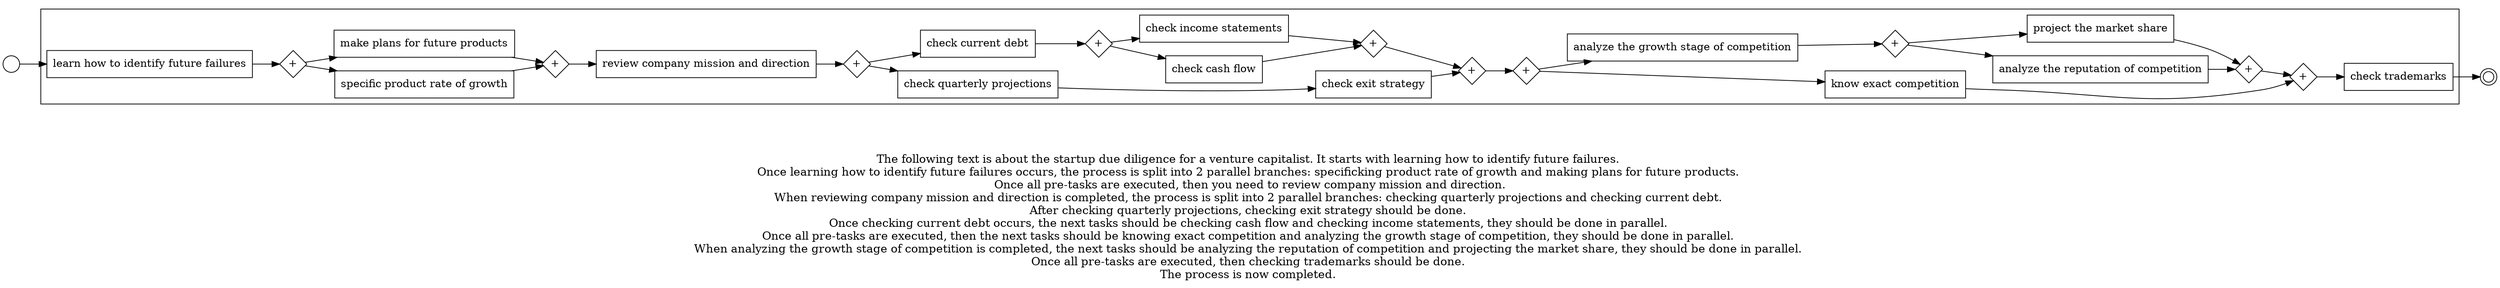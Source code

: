 digraph startup_due_diligence_for_a_venture_capitalist_178 {
	graph [rankdir=LR]
	START_NODE [label="" shape=circle width=0.3]
	subgraph CLUSTER_0 {
		"learn how to identify future failures" [shape=box]
		"AND_SPLIT--2. Filter out the terrible products_UXZT" [label="+" fixedsize=true shape=diamond width=0.5]
		"learn how to identify future failures" -> "AND_SPLIT--2. Filter out the terrible products_UXZT"
		"specific product rate of growth" [shape=box]
		"AND_SPLIT--2. Filter out the terrible products_UXZT" -> "specific product rate of growth"
		"make plans for future products" [shape=box]
		"AND_SPLIT--2. Filter out the terrible products_UXZT" -> "make plans for future products"
		"AND_JOIN--2. Filter out the terrible products_UXZT" [label="+" fixedsize=true shape=diamond width=0.5]
		"specific product rate of growth" -> "AND_JOIN--2. Filter out the terrible products_UXZT"
		"make plans for future products" -> "AND_JOIN--2. Filter out the terrible products_UXZT"
		"review company mission and direction" [shape=box]
		"AND_JOIN--2. Filter out the terrible products_UXZT" -> "review company mission and direction"
		"AND_SPLIT--4. Evaluate Financial Viability_L5VZ" [label="+" fixedsize=true shape=diamond width=0.5]
		"review company mission and direction" -> "AND_SPLIT--4. Evaluate Financial Viability_L5VZ"
		"check quarterly projections" [shape=box]
		"AND_SPLIT--4. Evaluate Financial Viability_L5VZ" -> "check quarterly projections"
		"check current debt" [shape=box]
		"AND_SPLIT--4. Evaluate Financial Viability_L5VZ" -> "check current debt"
		"check exit strategy" [shape=box]
		"check quarterly projections" -> "check exit strategy"
		"AND_SPLIT--4. Evaluate Financial Viability_P8HN" [label="+" fixedsize=true shape=diamond width=0.5]
		"check current debt" -> "AND_SPLIT--4. Evaluate Financial Viability_P8HN"
		"check cash flow" [shape=box]
		"AND_SPLIT--4. Evaluate Financial Viability_P8HN" -> "check cash flow"
		"check income statements" [shape=box]
		"AND_SPLIT--4. Evaluate Financial Viability_P8HN" -> "check income statements"
		"AND_JOIN--4. Evaluate Financial Viability_P8HN" [label="+" fixedsize=true shape=diamond width=0.5]
		"check cash flow" -> "AND_JOIN--4. Evaluate Financial Viability_P8HN"
		"check income statements" -> "AND_JOIN--4. Evaluate Financial Viability_P8HN"
		"AND_JOIN--4. Evaluate Financial Viability_L5VZ" [label="+" fixedsize=true shape=diamond width=0.5]
		"check exit strategy" -> "AND_JOIN--4. Evaluate Financial Viability_L5VZ"
		"AND_JOIN--4. Evaluate Financial Viability_P8HN" -> "AND_JOIN--4. Evaluate Financial Viability_L5VZ"
		"AND_SPLIT--5. Evaluate the Competition_FK4D" [label="+" fixedsize=true shape=diamond width=0.5]
		"AND_JOIN--4. Evaluate Financial Viability_L5VZ" -> "AND_SPLIT--5. Evaluate the Competition_FK4D"
		"know exact competition" [shape=box]
		"AND_SPLIT--5. Evaluate the Competition_FK4D" -> "know exact competition"
		"analyze the growth stage of competition" [shape=box]
		"AND_SPLIT--5. Evaluate the Competition_FK4D" -> "analyze the growth stage of competition"
		"AND_SPLIT--5. Evaluate the Competition_3IZG" [label="+" fixedsize=true shape=diamond width=0.5]
		"analyze the growth stage of competition" -> "AND_SPLIT--5. Evaluate the Competition_3IZG"
		"analyze the reputation of competition" [shape=box]
		"AND_SPLIT--5. Evaluate the Competition_3IZG" -> "analyze the reputation of competition"
		"project the market share" [shape=box]
		"AND_SPLIT--5. Evaluate the Competition_3IZG" -> "project the market share"
		"AND_JOIN--5. Evaluate the Competition_3IZG" [label="+" fixedsize=true shape=diamond width=0.5]
		"analyze the reputation of competition" -> "AND_JOIN--5. Evaluate the Competition_3IZG"
		"project the market share" -> "AND_JOIN--5. Evaluate the Competition_3IZG"
		"AND_JOIN--5. Evaluate the Competition_FK4D" [label="+" fixedsize=true shape=diamond width=0.5]
		"know exact competition" -> "AND_JOIN--5. Evaluate the Competition_FK4D"
		"AND_JOIN--5. Evaluate the Competition_3IZG" -> "AND_JOIN--5. Evaluate the Competition_FK4D"
		"check trademarks" [shape=box]
		"AND_JOIN--5. Evaluate the Competition_FK4D" -> "check trademarks"
	}
	START_NODE -> "learn how to identify future failures"
	END_NODE [label="" shape=doublecircle width=0.2]
	"check trademarks" -> END_NODE
	fontsize=15 label="\n\n
The following text is about the startup due diligence for a venture capitalist. It starts with learning how to identify future failures. 
Once learning how to identify future failures occurs, the process is split into 2 parallel branches: specificking product rate of growth and making plans for future products. 
Once all pre-tasks are executed, then you need to review company mission and direction.
When reviewing company mission and direction is completed, the process is split into 2 parallel branches: checking quarterly projections and checking current debt. 
After checking quarterly projections, checking exit strategy should be done. 
Once checking current debt occurs, the next tasks should be checking cash flow and checking income statements, they should be done in parallel. 
Once all pre-tasks are executed, then the next tasks should be knowing exact competition and analyzing the growth stage of competition, they should be done in parallel. 
When analyzing the growth stage of competition is completed, the next tasks should be analyzing the reputation of competition and projecting the market share, they should be done in parallel. 
Once all pre-tasks are executed, then checking trademarks should be done. 
The process is now completed. 
"
}
